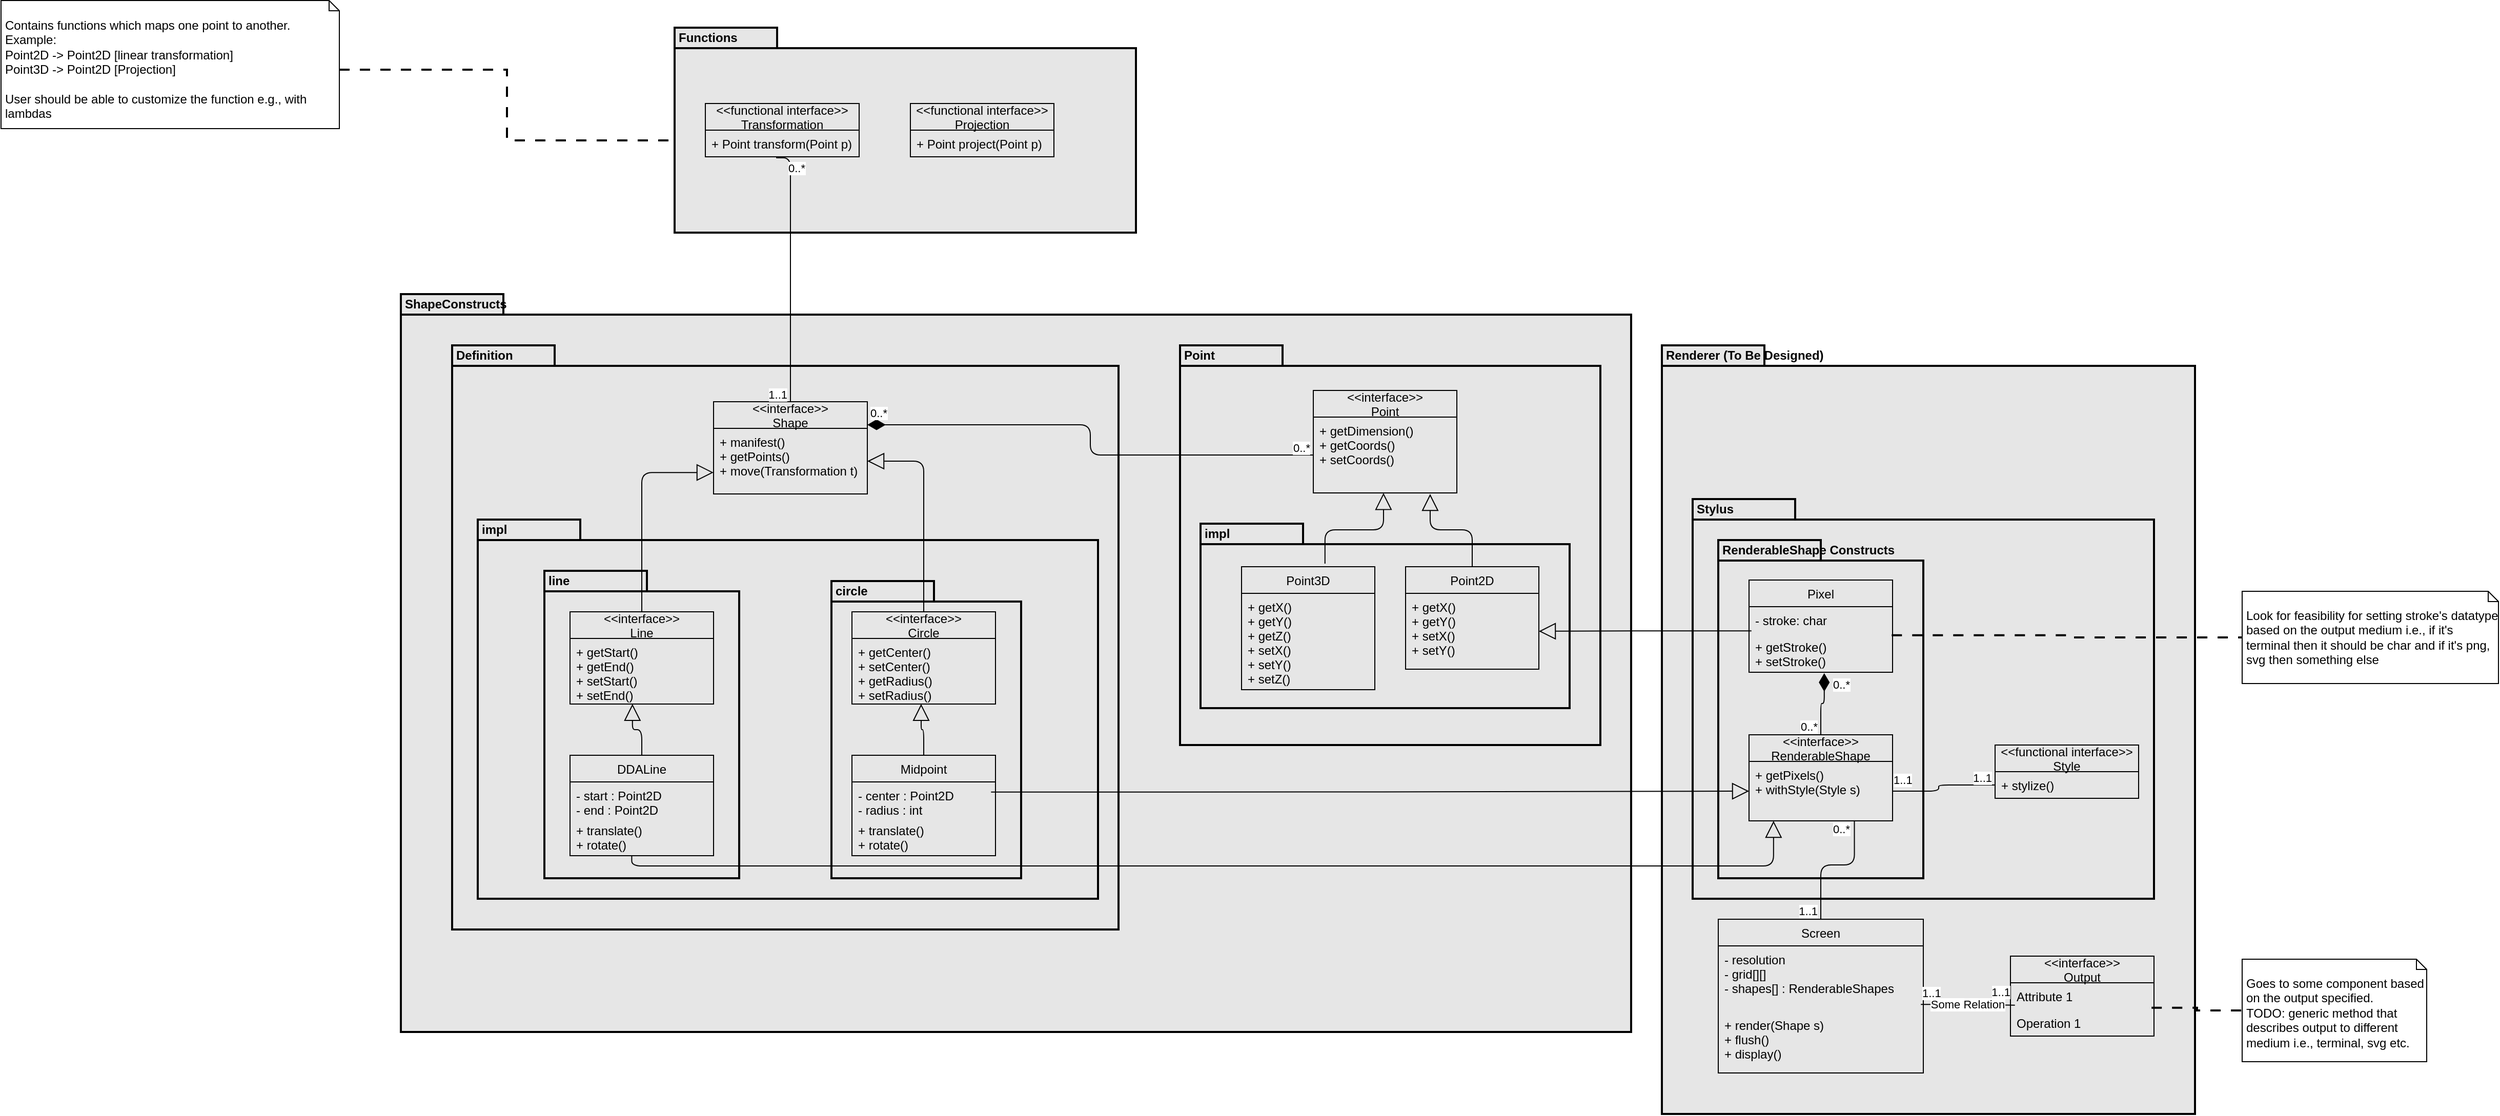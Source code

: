 <mxfile>
    <diagram id="lWv2Lwk4sww-XfeaLw_D" name="Classes for now">
        <mxGraphModel dx="2843" dy="788" grid="1" gridSize="10" guides="1" tooltips="1" connect="1" arrows="1" fold="1" page="1" pageScale="1" pageWidth="827" pageHeight="1169" math="0" shadow="0">
            <root>
                <mxCell id="0"/>
                <mxCell id="1" parent="0"/>
                <mxCell id="35" value="ShapeConstructs" style="shape=folder;fontStyle=1;align=left;spacingLeft=2;boundedLbl=1;labelInHeader=1;container=1;collapsible=0;recursiveResize=0;tabWidth=100;tabHeight=20;tabPosition=left;html=1;fontSize=12;fillColor=#E6E6E6;strokeWidth=2;" parent="1" vertex="1">
                    <mxGeometry x="-680" y="520" width="1200" height="720" as="geometry"/>
                </mxCell>
                <mxCell id="63" value="Definition" style="shape=folder;fontStyle=1;align=left;spacingLeft=2;boundedLbl=1;labelInHeader=1;container=1;collapsible=0;recursiveResize=0;tabWidth=100;tabHeight=20;tabPosition=left;html=1;fontSize=12;fillColor=#E6E6E6;strokeWidth=2;" parent="35" vertex="1">
                    <mxGeometry x="50" y="50" width="650" height="570" as="geometry"/>
                </mxCell>
                <mxCell id="13" value="&lt;&lt;interface&gt;&gt;&#xa;Shape" style="swimlane;fontStyle=0;childLayout=stackLayout;horizontal=1;startSize=26;fillColor=none;horizontalStack=0;resizeParent=1;resizeParentMax=0;resizeLast=0;collapsible=0;marginBottom=0;" parent="63" vertex="1">
                    <mxGeometry x="255" y="55" width="150" height="90" as="geometry"/>
                </mxCell>
                <mxCell id="15" value="+ manifest()&#xa;+ getPoints()&#xa;+ move(Transformation t)" style="text;strokeColor=none;fillColor=none;align=left;verticalAlign=top;spacingLeft=4;spacingRight=4;overflow=hidden;rotatable=0;points=[[0,0.5],[1,0.5]];portConstraint=eastwest;" parent="13" vertex="1">
                    <mxGeometry y="26" width="150" height="64" as="geometry"/>
                </mxCell>
                <mxCell id="70" value="impl" style="shape=folder;fontStyle=1;align=left;spacingLeft=2;boundedLbl=1;labelInHeader=1;container=1;collapsible=0;recursiveResize=0;tabWidth=100;tabHeight=20;tabPosition=left;html=1;fontSize=12;fillColor=#E6E6E6;strokeWidth=2;" parent="63" vertex="1">
                    <mxGeometry x="25" y="170" width="605" height="370" as="geometry"/>
                </mxCell>
                <mxCell id="86" value="line" style="shape=folder;fontStyle=1;align=left;spacingLeft=2;boundedLbl=1;labelInHeader=1;container=1;collapsible=0;recursiveResize=0;tabWidth=100;tabHeight=20;tabPosition=left;html=1;fontSize=12;fillColor=#E6E6E6;strokeWidth=2;" parent="70" vertex="1">
                    <mxGeometry x="65" y="50" width="190" height="300" as="geometry"/>
                </mxCell>
                <mxCell id="82" value="DDALine" style="swimlane;fontStyle=0;childLayout=stackLayout;horizontal=1;startSize=26;fillColor=none;horizontalStack=0;resizeParent=1;resizeParentMax=0;resizeLast=0;collapsible=0;marginBottom=0;" parent="86" vertex="1">
                    <mxGeometry x="25" y="180" width="140" height="98" as="geometry"/>
                </mxCell>
                <mxCell id="83" value="- start : Point2D&#xa;- end : Point2D" style="text;strokeColor=none;fillColor=none;align=left;verticalAlign=top;spacingLeft=4;spacingRight=4;overflow=hidden;rotatable=0;points=[[0,0.5],[1,0.5]];portConstraint=eastwest;" parent="82" vertex="1">
                    <mxGeometry y="26" width="140" height="34" as="geometry"/>
                </mxCell>
                <mxCell id="84" value="+ translate()&#xa;+ rotate()" style="text;strokeColor=none;fillColor=none;align=left;verticalAlign=top;spacingLeft=4;spacingRight=4;overflow=hidden;rotatable=0;points=[[0,0.5],[1,0.5]];portConstraint=eastwest;" parent="82" vertex="1">
                    <mxGeometry y="60" width="140" height="38" as="geometry"/>
                </mxCell>
                <mxCell id="74" value="&lt;&lt;interface&gt;&gt;&#xa;Line" style="swimlane;fontStyle=0;childLayout=stackLayout;horizontal=1;startSize=26;fillColor=none;horizontalStack=0;resizeParent=1;resizeParentMax=0;resizeLast=0;collapsible=0;marginBottom=0;" parent="86" vertex="1">
                    <mxGeometry x="25" y="40" width="140" height="90" as="geometry"/>
                </mxCell>
                <mxCell id="76" value="+ getStart()&#xa;+ getEnd()&#xa;+ setStart()&#xa;+ setEnd()" style="text;strokeColor=none;fillColor=none;align=left;verticalAlign=top;spacingLeft=4;spacingRight=4;overflow=hidden;rotatable=0;points=[[0,0.5],[1,0.5]];portConstraint=eastwest;" parent="74" vertex="1">
                    <mxGeometry y="26" width="140" height="64" as="geometry"/>
                </mxCell>
                <mxCell id="131" value="" style="endArrow=block;html=1;rounded=1;edgeStyle=orthogonalEdgeStyle;endFill=0;strokeWidth=1;endSize=14;entryX=0.435;entryY=0.999;entryDx=0;entryDy=0;entryPerimeter=0;exitX=0.5;exitY=0;exitDx=0;exitDy=0;" edge="1" parent="86" source="82" target="76">
                    <mxGeometry width="80" height="80" relative="1" as="geometry">
                        <mxPoint x="450" y="260" as="sourcePoint"/>
                        <mxPoint x="530" y="180" as="targetPoint"/>
                    </mxGeometry>
                </mxCell>
                <mxCell id="87" value="circle" style="shape=folder;fontStyle=1;align=left;spacingLeft=2;boundedLbl=1;labelInHeader=1;container=1;collapsible=0;recursiveResize=0;tabWidth=100;tabHeight=20;tabPosition=left;html=1;fontSize=12;fillColor=#E6E6E6;strokeWidth=2;" parent="70" vertex="1">
                    <mxGeometry x="345" y="60" width="185" height="290" as="geometry"/>
                </mxCell>
                <mxCell id="88" value="Midpoint" style="swimlane;fontStyle=0;childLayout=stackLayout;horizontal=1;startSize=26;fillColor=none;horizontalStack=0;resizeParent=1;resizeParentMax=0;resizeLast=0;collapsible=0;marginBottom=0;" parent="87" vertex="1">
                    <mxGeometry x="20" y="170" width="140" height="98" as="geometry"/>
                </mxCell>
                <mxCell id="89" value="- center : Point2D&#xa;- radius : int" style="text;strokeColor=none;fillColor=none;align=left;verticalAlign=top;spacingLeft=4;spacingRight=4;overflow=hidden;rotatable=0;points=[[0,0.5],[1,0.5]];portConstraint=eastwest;" parent="88" vertex="1">
                    <mxGeometry y="26" width="140" height="34" as="geometry"/>
                </mxCell>
                <mxCell id="90" value="+ translate()&#xa;+ rotate()" style="text;strokeColor=none;fillColor=none;align=left;verticalAlign=top;spacingLeft=4;spacingRight=4;overflow=hidden;rotatable=0;points=[[0,0.5],[1,0.5]];portConstraint=eastwest;" parent="88" vertex="1">
                    <mxGeometry y="60" width="140" height="38" as="geometry"/>
                </mxCell>
                <mxCell id="78" value="&lt;&lt;interface&gt;&gt;&#xa;Circle" style="swimlane;fontStyle=0;childLayout=stackLayout;horizontal=1;startSize=26;fillColor=none;horizontalStack=0;resizeParent=1;resizeParentMax=0;resizeLast=0;collapsible=0;marginBottom=0;" parent="87" vertex="1">
                    <mxGeometry x="20" y="30" width="140" height="90" as="geometry"/>
                </mxCell>
                <mxCell id="80" value="+ getCenter()&#xa;+ setCenter()&#xa;+ getRadius()&#xa;+ setRadius()" style="text;strokeColor=none;fillColor=none;align=left;verticalAlign=top;spacingLeft=4;spacingRight=4;overflow=hidden;rotatable=0;points=[[0,0.5],[1,0.5]];portConstraint=eastwest;" parent="78" vertex="1">
                    <mxGeometry y="26" width="140" height="64" as="geometry"/>
                </mxCell>
                <mxCell id="133" value="" style="endArrow=block;html=1;rounded=1;edgeStyle=orthogonalEdgeStyle;endFill=0;strokeWidth=1;endSize=14;exitX=0.5;exitY=0;exitDx=0;exitDy=0;entryX=0.482;entryY=0.999;entryDx=0;entryDy=0;entryPerimeter=0;" edge="1" parent="87" source="88" target="80">
                    <mxGeometry width="80" height="80" relative="1" as="geometry">
                        <mxPoint x="20" y="230" as="sourcePoint"/>
                        <mxPoint x="90" y="110" as="targetPoint"/>
                    </mxGeometry>
                </mxCell>
                <mxCell id="106" value="" style="endArrow=block;html=1;rounded=1;edgeStyle=orthogonalEdgeStyle;endFill=0;strokeWidth=1;endSize=14;entryX=0;entryY=0.673;entryDx=0;entryDy=0;entryPerimeter=0;exitX=0.5;exitY=0;exitDx=0;exitDy=0;" edge="1" parent="63" source="74" target="15">
                    <mxGeometry width="80" height="80" relative="1" as="geometry">
                        <mxPoint x="480" y="370" as="sourcePoint"/>
                        <mxPoint x="560" y="290" as="targetPoint"/>
                    </mxGeometry>
                </mxCell>
                <mxCell id="128" value="" style="endArrow=block;html=1;rounded=1;edgeStyle=orthogonalEdgeStyle;endFill=0;strokeWidth=1;endSize=14;entryX=1;entryY=0.5;entryDx=0;entryDy=0;exitX=0.5;exitY=0;exitDx=0;exitDy=0;" edge="1" parent="63" source="78" target="15">
                    <mxGeometry width="80" height="80" relative="1" as="geometry">
                        <mxPoint x="430" y="370" as="sourcePoint"/>
                        <mxPoint x="510" y="290" as="targetPoint"/>
                        <Array as="points">
                            <mxPoint x="460" y="113"/>
                        </Array>
                    </mxGeometry>
                </mxCell>
                <mxCell id="60" value="Point" style="shape=folder;fontStyle=1;align=left;spacingLeft=2;boundedLbl=1;labelInHeader=1;container=1;collapsible=0;recursiveResize=0;tabWidth=100;tabHeight=20;tabPosition=left;html=1;fontSize=12;fillColor=#E6E6E6;strokeWidth=2;" parent="35" vertex="1">
                    <mxGeometry x="760" y="50" width="410" height="390" as="geometry"/>
                </mxCell>
                <mxCell id="61" value="impl" style="shape=folder;fontStyle=1;align=left;spacingLeft=2;boundedLbl=1;labelInHeader=1;container=1;collapsible=0;recursiveResize=0;tabWidth=100;tabHeight=20;tabPosition=left;html=1;fontSize=12;fillColor=#E6E6E6;strokeWidth=2;" parent="60" vertex="1">
                    <mxGeometry x="20" y="174" width="360" height="180" as="geometry"/>
                </mxCell>
                <mxCell id="56" value="Point2D" style="swimlane;fontStyle=0;childLayout=stackLayout;horizontal=1;startSize=26;fillColor=none;horizontalStack=0;resizeParent=1;resizeParentMax=0;resizeLast=0;collapsible=0;marginBottom=0;" parent="61" vertex="1">
                    <mxGeometry x="200" y="42" width="130" height="100" as="geometry"/>
                </mxCell>
                <mxCell id="57" value="+ getX()&#xa;+ getY()&#xa;+ setX()&#xa;+ setY()" style="text;strokeColor=none;fillColor=none;align=left;verticalAlign=top;spacingLeft=4;spacingRight=4;overflow=hidden;rotatable=0;points=[[0,0.5],[1,0.5]];portConstraint=eastwest;" parent="56" vertex="1">
                    <mxGeometry y="26" width="130" height="74" as="geometry"/>
                </mxCell>
                <mxCell id="98" value="Point3D" style="swimlane;fontStyle=0;childLayout=stackLayout;horizontal=1;startSize=26;fillColor=none;horizontalStack=0;resizeParent=1;resizeParentMax=0;resizeLast=0;collapsible=0;marginBottom=0;" parent="61" vertex="1">
                    <mxGeometry x="40" y="42" width="130" height="120" as="geometry"/>
                </mxCell>
                <mxCell id="99" value="+ getX()&#xa;+ getY()&#xa;+ getZ()&#xa;+ setX()&#xa;+ setY()&#xa;+ setZ()" style="text;strokeColor=none;fillColor=none;align=left;verticalAlign=top;spacingLeft=4;spacingRight=4;overflow=hidden;rotatable=0;points=[[0,0.5],[1,0.5]];portConstraint=eastwest;" parent="98" vertex="1">
                    <mxGeometry y="26" width="130" height="94" as="geometry"/>
                </mxCell>
                <mxCell id="23" value="&lt;&lt;interface&gt;&gt;&#xa;Point" style="swimlane;fontStyle=0;childLayout=stackLayout;horizontal=1;startSize=26;fillColor=none;horizontalStack=0;resizeParent=1;resizeParentMax=0;resizeLast=0;collapsible=0;marginBottom=0;" parent="60" vertex="1">
                    <mxGeometry x="130" y="44" width="140" height="100" as="geometry"/>
                </mxCell>
                <mxCell id="25" value="+ getDimension()&#xa;+ getCoords()&#xa;+ setCoords()" style="text;strokeColor=none;fillColor=none;align=left;verticalAlign=top;spacingLeft=4;spacingRight=4;overflow=hidden;rotatable=0;points=[[0,0.5],[1,0.5]];portConstraint=eastwest;" parent="23" vertex="1">
                    <mxGeometry y="26" width="140" height="74" as="geometry"/>
                </mxCell>
                <mxCell id="59" value="" style="endArrow=block;html=1;rounded=1;edgeStyle=orthogonalEdgeStyle;endFill=0;strokeWidth=1;endSize=14;entryX=0.814;entryY=1.014;entryDx=0;entryDy=0;entryPerimeter=0;exitX=0.5;exitY=0;exitDx=0;exitDy=0;" parent="60" source="56" target="25" edge="1">
                    <mxGeometry width="80" height="80" relative="1" as="geometry">
                        <mxPoint x="50" y="378" as="sourcePoint"/>
                        <mxPoint x="130" y="298" as="targetPoint"/>
                    </mxGeometry>
                </mxCell>
                <mxCell id="100" value="" style="endArrow=block;html=1;rounded=1;edgeStyle=orthogonalEdgeStyle;endFill=0;strokeWidth=1;endSize=14;exitX=0.626;exitY=-0.025;exitDx=0;exitDy=0;exitPerimeter=0;entryX=0.489;entryY=1.001;entryDx=0;entryDy=0;entryPerimeter=0;" parent="60" source="98" target="25" edge="1">
                    <mxGeometry width="80" height="80" relative="1" as="geometry">
                        <mxPoint x="-30" y="420" as="sourcePoint"/>
                        <mxPoint x="186" y="168" as="targetPoint"/>
                    </mxGeometry>
                </mxCell>
                <mxCell id="51" value="" style="edgeStyle=orthogonalEdgeStyle;rounded=1;orthogonalLoop=1;jettySize=auto;html=1;entryX=0;entryY=0.5;entryDx=0;entryDy=0;endArrow=0;endFill=0;startSize=15;endSize=15;align=center;fontSize=12;labelBackgroundColor=none;;startArrow=diamondThin;startFill=1;exitX=1;exitY=0.25;exitDx=0;exitDy=0;" parent="35" source="13" target="25" edge="1">
                    <mxGeometry width="80" height="80" relative="1" as="geometry">
                        <mxPoint x="530" y="121" as="sourcePoint"/>
                        <mxPoint x="910" y="438" as="targetPoint"/>
                    </mxGeometry>
                </mxCell>
                <mxCell id="52" value="0..*" style="edgeLabel;resizable=0;html=1;align=right;verticalAlign=bottom;" parent="51" connectable="0" vertex="1">
                    <mxGeometry x="1" relative="1" as="geometry">
                        <mxPoint x="-3" y="1" as="offset"/>
                    </mxGeometry>
                </mxCell>
                <mxCell id="53" value="0..*" style="edgeLabel;resizable=0;html=1;align=left;verticalAlign=bottom;" parent="51" connectable="0" vertex="1">
                    <mxGeometry x="-1" relative="1" as="geometry">
                        <mxPoint x="1" y="-3" as="offset"/>
                    </mxGeometry>
                </mxCell>
                <mxCell id="12" value="Renderer (To Be Designed)" style="shape=folder;fontStyle=1;align=left;spacingLeft=2;boundedLbl=1;labelInHeader=1;container=1;collapsible=0;recursiveResize=0;tabWidth=100;tabHeight=20;tabPosition=left;html=1;fontSize=12;fillColor=#E6E6E6;strokeWidth=2;" parent="1" vertex="1">
                    <mxGeometry x="550" y="570" width="520" height="750" as="geometry"/>
                </mxCell>
                <mxCell id="152" value="Stylus" style="shape=folder;fontStyle=1;align=left;spacingLeft=2;boundedLbl=1;labelInHeader=1;container=1;collapsible=0;recursiveResize=0;tabWidth=100;tabHeight=20;tabPosition=left;html=1;fontSize=12;fillColor=#E6E6E6;strokeWidth=2;" vertex="1" parent="12">
                    <mxGeometry x="30" y="150" width="450" height="390" as="geometry"/>
                </mxCell>
                <mxCell id="2" value="Screen" style="swimlane;fontStyle=0;childLayout=stackLayout;horizontal=1;startSize=26;fillColor=none;horizontalStack=0;resizeParent=1;resizeParentMax=0;resizeLast=0;collapsible=0;marginBottom=0;" parent="12" vertex="1">
                    <mxGeometry x="55" y="560" width="200" height="150" as="geometry"/>
                </mxCell>
                <mxCell id="3" value="- resolution&#xa;- grid[][]&#xa;- shapes[] : RenderableShapes" style="text;strokeColor=none;fillColor=none;align=left;verticalAlign=top;spacingLeft=4;spacingRight=4;overflow=hidden;rotatable=0;points=[[0,0.5],[1,0.5]];portConstraint=eastwest;" parent="2" vertex="1">
                    <mxGeometry y="26" width="200" height="64" as="geometry"/>
                </mxCell>
                <mxCell id="4" value="+ render(Shape s)&#xa;+ flush()&#xa;+ display()" style="text;strokeColor=none;fillColor=none;align=left;verticalAlign=top;spacingLeft=4;spacingRight=4;overflow=hidden;rotatable=0;points=[[0,0.5],[1,0.5]];portConstraint=eastwest;" parent="2" vertex="1">
                    <mxGeometry y="90" width="200" height="60" as="geometry"/>
                </mxCell>
                <mxCell id="20" value="&lt;&lt;functional interface&gt;&gt;&#xa;Style" style="swimlane;fontStyle=0;childLayout=stackLayout;horizontal=1;startSize=26;fillColor=none;horizontalStack=0;resizeParent=1;resizeParentMax=0;resizeLast=0;collapsible=0;marginBottom=0;" parent="12" vertex="1">
                    <mxGeometry x="325" y="390" width="140" height="52" as="geometry"/>
                </mxCell>
                <mxCell id="22" value="+ stylize()" style="text;strokeColor=none;fillColor=none;align=left;verticalAlign=top;spacingLeft=4;spacingRight=4;overflow=hidden;rotatable=0;points=[[0,0.5],[1,0.5]];portConstraint=eastwest;" parent="20" vertex="1">
                    <mxGeometry y="26" width="140" height="26" as="geometry"/>
                </mxCell>
                <mxCell id="17" value="&lt;&lt;interface&gt;&gt;&#xa;Output" style="swimlane;fontStyle=0;childLayout=stackLayout;horizontal=1;startSize=26;fillColor=none;horizontalStack=0;resizeParent=1;resizeParentMax=0;resizeLast=0;collapsible=0;marginBottom=0;" parent="12" vertex="1">
                    <mxGeometry x="340" y="596" width="140" height="78" as="geometry"/>
                </mxCell>
                <mxCell id="18" value="Attribute 1" style="text;strokeColor=none;fillColor=none;align=left;verticalAlign=top;spacingLeft=4;spacingRight=4;overflow=hidden;rotatable=0;points=[[0,0.5],[1,0.5]];portConstraint=eastwest;" parent="17" vertex="1">
                    <mxGeometry y="26" width="140" height="26" as="geometry"/>
                </mxCell>
                <mxCell id="19" value="Operation 1" style="text;strokeColor=none;fillColor=none;align=left;verticalAlign=top;spacingLeft=4;spacingRight=4;overflow=hidden;rotatable=0;points=[[0,0.5],[1,0.5]];portConstraint=eastwest;" parent="17" vertex="1">
                    <mxGeometry y="52" width="140" height="26" as="geometry"/>
                </mxCell>
                <mxCell id="114" value="RenderableShape Constructs" style="shape=folder;fontStyle=1;align=left;spacingLeft=2;boundedLbl=1;labelInHeader=1;container=1;collapsible=0;recursiveResize=0;tabWidth=100;tabHeight=20;tabPosition=left;html=1;fontSize=12;fillColor=#E6E6E6;strokeWidth=2;" vertex="1" parent="12">
                    <mxGeometry x="55" y="190" width="200" height="330" as="geometry"/>
                </mxCell>
                <mxCell id="26" value="Pixel" style="swimlane;fontStyle=0;childLayout=stackLayout;horizontal=1;startSize=26;fillColor=none;horizontalStack=0;resizeParent=1;resizeParentMax=0;resizeLast=0;collapsible=0;marginBottom=0;" parent="114" vertex="1">
                    <mxGeometry x="30" y="39" width="140" height="90" as="geometry"/>
                </mxCell>
                <mxCell id="27" value="- stroke: char " style="text;strokeColor=none;fillColor=none;align=left;verticalAlign=top;spacingLeft=4;spacingRight=4;overflow=hidden;rotatable=0;points=[[0,0.5],[1,0.5]];portConstraint=eastwest;" parent="26" vertex="1">
                    <mxGeometry y="26" width="140" height="26" as="geometry"/>
                </mxCell>
                <mxCell id="28" value="+ getStroke()&#xa;+ setStroke()" style="text;strokeColor=none;fillColor=none;align=left;verticalAlign=top;spacingLeft=4;spacingRight=4;overflow=hidden;rotatable=0;points=[[0,0.5],[1,0.5]];portConstraint=eastwest;" parent="26" vertex="1">
                    <mxGeometry y="52" width="140" height="38" as="geometry"/>
                </mxCell>
                <mxCell id="101" value="&lt;&lt;interface&gt;&gt;&#xa;RenderableShape" style="swimlane;fontStyle=0;childLayout=stackLayout;horizontal=1;startSize=26;fillColor=none;horizontalStack=0;resizeParent=1;resizeParentMax=0;resizeLast=0;collapsible=0;marginBottom=0;" parent="114" vertex="1">
                    <mxGeometry x="30" y="190" width="140" height="84" as="geometry"/>
                </mxCell>
                <mxCell id="103" value="+ getPixels()&#xa;+ withStyle(Style s)" style="text;strokeColor=none;fillColor=none;align=left;verticalAlign=top;spacingLeft=4;spacingRight=4;overflow=hidden;rotatable=0;points=[[0,0.5],[1,0.5]];portConstraint=eastwest;" parent="101" vertex="1">
                    <mxGeometry y="26" width="140" height="58" as="geometry"/>
                </mxCell>
                <mxCell id="134" value="" style="edgeStyle=orthogonalEdgeStyle;rounded=1;orthogonalLoop=1;jettySize=auto;html=1;exitX=0.524;exitY=1.023;exitDx=0;exitDy=0;entryX=0.5;entryY=0;entryDx=0;entryDy=0;endArrow=0;endFill=0;startSize=15;endSize=15;align=center;fontSize=12;labelBackgroundColor=none;;startArrow=diamondThin;startFill=1;exitPerimeter=0;" edge="1" parent="114" source="28" target="101">
                    <mxGeometry width="80" height="80" relative="1" as="geometry">
                        <mxPoint x="-560" y="230" as="sourcePoint"/>
                        <mxPoint x="-480" y="310" as="targetPoint"/>
                    </mxGeometry>
                </mxCell>
                <mxCell id="135" value="0..*" style="edgeLabel;resizable=0;html=1;align=right;verticalAlign=bottom;" connectable="0" vertex="1" parent="134">
                    <mxGeometry x="1" relative="1" as="geometry">
                        <mxPoint x="-3" y="1" as="offset"/>
                    </mxGeometry>
                </mxCell>
                <mxCell id="136" value="0..*" style="edgeLabel;resizable=0;html=1;align=left;verticalAlign=bottom;" connectable="0" vertex="1" parent="134">
                    <mxGeometry x="-1" relative="1" as="geometry">
                        <mxPoint x="7" y="20" as="offset"/>
                    </mxGeometry>
                </mxCell>
                <mxCell id="143" value="" style="edgeStyle=orthogonalEdgeStyle;rounded=1;orthogonalLoop=1;jettySize=auto;html=1;exitX=1;exitY=0.5;exitDx=0;exitDy=0;entryX=0;entryY=0.5;entryDx=0;entryDy=0;endArrow=0;endFill=0;startSize=15;endSize=15;align=center;fontSize=12;labelBackgroundColor=none;;startArrow=none;startFill=0;" edge="1" parent="12" source="103" target="22">
                    <mxGeometry width="80" height="80" relative="1" as="geometry">
                        <mxPoint x="575" y="330" as="sourcePoint"/>
                        <mxPoint x="655" y="410" as="targetPoint"/>
                    </mxGeometry>
                </mxCell>
                <mxCell id="144" value="1..1" style="edgeLabel;resizable=0;html=1;align=right;verticalAlign=bottom;" connectable="0" vertex="1" parent="143">
                    <mxGeometry x="1" relative="1" as="geometry">
                        <mxPoint x="-3" y="1" as="offset"/>
                    </mxGeometry>
                </mxCell>
                <mxCell id="145" value="1..1" style="edgeLabel;resizable=0;html=1;align=left;verticalAlign=bottom;" connectable="0" vertex="1" parent="143">
                    <mxGeometry x="-1" relative="1" as="geometry">
                        <mxPoint x="-1" y="-3" as="offset"/>
                    </mxGeometry>
                </mxCell>
                <mxCell id="149" value="" style="edgeStyle=orthogonalEdgeStyle;rounded=1;orthogonalLoop=1;jettySize=auto;html=1;exitX=0.734;exitY=1.001;exitDx=0;exitDy=0;entryX=0.5;entryY=0;entryDx=0;entryDy=0;endArrow=0;endFill=0;startSize=15;endSize=15;align=center;fontSize=12;labelBackgroundColor=none;;startArrow=none;startFill=0;exitPerimeter=0;" edge="1" parent="12" source="103" target="2">
                    <mxGeometry width="80" height="80" relative="1" as="geometry">
                        <mxPoint x="505" y="400" as="sourcePoint"/>
                        <mxPoint x="585" y="480" as="targetPoint"/>
                    </mxGeometry>
                </mxCell>
                <mxCell id="150" value="1..1" style="edgeLabel;resizable=0;html=1;align=right;verticalAlign=bottom;" connectable="0" vertex="1" parent="149">
                    <mxGeometry x="1" relative="1" as="geometry">
                        <mxPoint x="-3" y="1" as="offset"/>
                    </mxGeometry>
                </mxCell>
                <mxCell id="151" value="0..*" style="edgeLabel;resizable=0;html=1;align=left;verticalAlign=bottom;" connectable="0" vertex="1" parent="149">
                    <mxGeometry x="-1" relative="1" as="geometry">
                        <mxPoint x="-23" y="16" as="offset"/>
                    </mxGeometry>
                </mxCell>
                <mxCell id="158" value="" style="edgeStyle=orthogonalEdgeStyle;rounded=1;orthogonalLoop=1;jettySize=auto;html=1;exitX=0.988;exitY=0.892;exitDx=0;exitDy=0;entryX=0.031;entryY=0.843;entryDx=0;entryDy=0;endArrow=0;endFill=0;startSize=15;endSize=15;align=center;fontSize=12;labelBackgroundColor=none;;startArrow=none;startFill=0;exitPerimeter=0;entryPerimeter=0;" edge="1" parent="12" source="3" target="18">
                    <mxGeometry width="80" height="80" relative="1" as="geometry">
                        <mxPoint x="210" y="470" as="sourcePoint"/>
                        <mxPoint x="290" y="550" as="targetPoint"/>
                    </mxGeometry>
                </mxCell>
                <mxCell id="159" value="1..1" style="edgeLabel;resizable=0;html=1;align=right;verticalAlign=bottom;" connectable="0" vertex="1" parent="158">
                    <mxGeometry x="1" relative="1" as="geometry">
                        <mxPoint x="-4" y="-4" as="offset"/>
                    </mxGeometry>
                </mxCell>
                <mxCell id="160" value="1..1" style="edgeLabel;resizable=0;html=1;align=left;verticalAlign=bottom;" connectable="0" vertex="1" parent="158">
                    <mxGeometry x="-1" relative="1" as="geometry">
                        <mxPoint x="-1" y="-3" as="offset"/>
                    </mxGeometry>
                </mxCell>
                <mxCell id="161" value="Some Relation" style="edgeLabel;html=1;align=center;verticalAlign=middle;resizable=0;points=[];" vertex="1" connectable="0" parent="158">
                    <mxGeometry x="-0.008" y="1" relative="1" as="geometry">
                        <mxPoint as="offset"/>
                    </mxGeometry>
                </mxCell>
                <mxCell id="108" value="Functions" style="shape=folder;fontStyle=1;align=left;spacingLeft=2;boundedLbl=1;labelInHeader=1;container=1;collapsible=0;recursiveResize=0;tabWidth=100;tabHeight=20;tabPosition=left;html=1;fontSize=12;fillColor=#E6E6E6;strokeWidth=2;" vertex="1" parent="1">
                    <mxGeometry x="-413" y="260" width="450" height="200" as="geometry"/>
                </mxCell>
                <mxCell id="122" value="&lt;&lt;functional interface&gt;&gt;&#xa;Transformation" style="swimlane;fontStyle=0;childLayout=stackLayout;horizontal=1;startSize=26;fillColor=none;horizontalStack=0;resizeParent=1;resizeParentMax=0;resizeLast=0;collapsible=0;marginBottom=0;" vertex="1" parent="108">
                    <mxGeometry x="30" y="74" width="150" height="52" as="geometry"/>
                </mxCell>
                <mxCell id="124" value="+ Point transform(Point p)" style="text;strokeColor=none;fillColor=none;align=left;verticalAlign=top;spacingLeft=4;spacingRight=4;overflow=hidden;rotatable=0;points=[[0,0.5],[1,0.5]];portConstraint=eastwest;" vertex="1" parent="122">
                    <mxGeometry y="26" width="150" height="26" as="geometry"/>
                </mxCell>
                <mxCell id="125" value="&lt;&lt;functional interface&gt;&gt;&#xa;Projection" style="swimlane;fontStyle=0;childLayout=stackLayout;horizontal=1;startSize=26;fillColor=none;horizontalStack=0;resizeParent=1;resizeParentMax=0;resizeLast=0;collapsible=0;marginBottom=0;" vertex="1" parent="108">
                    <mxGeometry x="230" y="74" width="140" height="52" as="geometry"/>
                </mxCell>
                <mxCell id="126" value="+ Point project(Point p)" style="text;strokeColor=none;fillColor=none;align=left;verticalAlign=top;spacingLeft=4;spacingRight=4;overflow=hidden;rotatable=0;points=[[0,0.5],[1,0.5]];portConstraint=eastwest;" vertex="1" parent="125">
                    <mxGeometry y="26" width="140" height="26" as="geometry"/>
                </mxCell>
                <mxCell id="109" value="" style="edgeStyle=orthogonalEdgeStyle;rounded=1;orthogonalLoop=1;jettySize=auto;html=1;entryX=0.5;entryY=0;entryDx=0;entryDy=0;endArrow=0;endFill=0;startSize=15;endSize=15;align=center;fontSize=12;labelBackgroundColor=none;;startArrow=none;startFill=0;exitX=0.461;exitY=1.038;exitDx=0;exitDy=0;exitPerimeter=0;" edge="1" parent="1" source="124" target="13">
                    <mxGeometry width="80" height="80" relative="1" as="geometry">
                        <mxPoint x="-570" y="380" as="sourcePoint"/>
                        <mxPoint x="-460" y="575" as="targetPoint"/>
                        <Array as="points">
                            <mxPoint x="-300" y="387"/>
                        </Array>
                    </mxGeometry>
                </mxCell>
                <mxCell id="110" value="1..1" style="edgeLabel;resizable=0;html=1;align=right;verticalAlign=bottom;" connectable="0" vertex="1" parent="109">
                    <mxGeometry x="1" relative="1" as="geometry">
                        <mxPoint x="-3" y="1" as="offset"/>
                    </mxGeometry>
                </mxCell>
                <mxCell id="111" value="0..*" style="edgeLabel;resizable=0;html=1;align=left;verticalAlign=bottom;" connectable="0" vertex="1" parent="109">
                    <mxGeometry x="-1" relative="1" as="geometry">
                        <mxPoint x="10" y="19" as="offset"/>
                    </mxGeometry>
                </mxCell>
                <mxCell id="92" value="" style="endArrow=block;html=1;rounded=1;edgeStyle=orthogonalEdgeStyle;endFill=0;strokeWidth=1;endSize=14;entryX=1;entryY=0.5;entryDx=0;entryDy=0;exitX=0.017;exitY=0.907;exitDx=0;exitDy=0;exitPerimeter=0;" parent="1" source="27" target="57" edge="1">
                    <mxGeometry width="80" height="80" relative="1" as="geometry">
                        <mxPoint x="330" y="1120" as="sourcePoint"/>
                        <mxPoint x="410" y="1040" as="targetPoint"/>
                    </mxGeometry>
                </mxCell>
                <mxCell id="113" value="Contains functions which maps one point to another.&lt;div&gt;Example:&lt;/div&gt;&lt;div&gt;Point2D -&amp;gt; Point2D [linear transformation]&lt;/div&gt;&lt;div&gt;Point3D -&amp;gt; Point2D [Projection]&lt;/div&gt;&lt;div&gt;&lt;br&gt;&lt;/div&gt;&lt;div&gt;User should be able to customize the function e.g., with lambdas&lt;/div&gt;" style="shape=note2;boundedLbl=1;whiteSpace=wrap;html=1;size=10;spacingLeft=2;verticalAlign=top;align=left;fillColor=#FFFFFF;connectable=1" vertex="1" parent="1">
                    <mxGeometry x="-1070" y="233.5" width="330" height="125" as="geometry"/>
                </mxCell>
                <mxCell id="127" value="" style="edgeStyle=elbowEdgeStyle;dashed=1;dashPattern=5 5;strokeWidth=2;arcSize=0;startArrow=none;endArrow=none;startSize=0;endSize=0;html=1;endFill=0;align=center;resizeHeight=0;rounded=0;exitX=0;exitY=0;exitDx=330;exitDy=67.5;exitPerimeter=0;entryX=0;entryY=0;entryDx=0;entryDy=110;entryPerimeter=0;" edge="1" parent="1" source="113" target="108">
                    <mxGeometry width="300" relative="1" as="geometry">
                        <mxPoint x="-490" y="620" as="sourcePoint"/>
                        <mxPoint x="-190" y="620" as="targetPoint"/>
                    </mxGeometry>
                </mxCell>
                <mxCell id="141" value="" style="endArrow=block;html=1;rounded=1;edgeStyle=orthogonalEdgeStyle;endFill=0;strokeWidth=1;endSize=14;exitX=0.43;exitY=0.998;exitDx=0;exitDy=0;exitPerimeter=0;entryX=0.171;entryY=1.001;entryDx=0;entryDy=0;entryPerimeter=0;" edge="1" parent="1" source="84" target="103">
                    <mxGeometry width="80" height="80" relative="1" as="geometry">
                        <mxPoint x="50" y="1070" as="sourcePoint"/>
                        <mxPoint x="130" y="990" as="targetPoint"/>
                    </mxGeometry>
                </mxCell>
                <mxCell id="142" value="" style="endArrow=block;html=1;rounded=1;edgeStyle=orthogonalEdgeStyle;endFill=0;strokeWidth=1;endSize=14;exitX=0.969;exitY=0.289;exitDx=0;exitDy=0;exitPerimeter=0;entryX=0;entryY=0.5;entryDx=0;entryDy=0;" edge="1" parent="1" source="89" target="103">
                    <mxGeometry width="80" height="80" relative="1" as="geometry">
                        <mxPoint x="50" y="1070" as="sourcePoint"/>
                        <mxPoint x="130" y="990" as="targetPoint"/>
                    </mxGeometry>
                </mxCell>
                <mxCell id="146" value="Look for feasibility for setting stroke&#39;s datatype based on the output medium i.e., if it&#39;s terminal then it should be char and if it&#39;s png, svg then something else" style="shape=note2;boundedLbl=1;whiteSpace=wrap;html=1;size=10;spacingLeft=2;verticalAlign=top;align=left;fillColor=#FFFFFF;connectable=1" vertex="1" parent="1">
                    <mxGeometry x="1116" y="810" width="250" height="90" as="geometry"/>
                </mxCell>
                <mxCell id="147" value="" style="edgeStyle=elbowEdgeStyle;dashed=1;dashPattern=5 5;strokeWidth=2;arcSize=0;startArrow=none;endArrow=none;startSize=0;endSize=0;html=1;endFill=0;align=center;resizeHeight=0;rounded=0;exitX=0.994;exitY=0.05;exitDx=0;exitDy=0;exitPerimeter=0;" edge="1" parent="1" source="28" target="146">
                    <mxGeometry width="300" relative="1" as="geometry">
                        <mxPoint x="980" y="780" as="sourcePoint"/>
                        <mxPoint x="1280" y="780" as="targetPoint"/>
                    </mxGeometry>
                </mxCell>
                <mxCell id="153" value="Goes to some component based on the output specified.&lt;div&gt;TODO: generic method that describes output to different medium i.e., terminal, svg etc.&lt;/div&gt;" style="shape=note2;boundedLbl=1;whiteSpace=wrap;html=1;size=10;spacingLeft=2;verticalAlign=top;align=left;fillColor=#FFFFFF;connectable=1" vertex="1" parent="1">
                    <mxGeometry x="1116" y="1169" width="180" height="100" as="geometry"/>
                </mxCell>
                <mxCell id="154" value="" style="edgeStyle=elbowEdgeStyle;dashed=1;dashPattern=5 5;strokeWidth=2;arcSize=0;startArrow=none;endArrow=none;startSize=0;endSize=0;html=1;endFill=0;align=center;resizeHeight=0;rounded=0;exitX=0.983;exitY=-0.061;exitDx=0;exitDy=0;exitPerimeter=0;entryX=0;entryY=0.5;entryDx=0;entryDy=0;entryPerimeter=0;" edge="1" parent="1" source="19" target="153">
                    <mxGeometry width="300" relative="1" as="geometry">
                        <mxPoint x="890" y="1100" as="sourcePoint"/>
                        <mxPoint x="1190" y="1100" as="targetPoint"/>
                    </mxGeometry>
                </mxCell>
            </root>
        </mxGraphModel>
    </diagram>
</mxfile>
